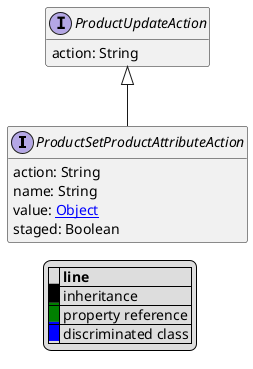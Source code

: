 @startuml

hide empty fields
hide empty methods
legend
|= |= line |
|<back:black>   </back>| inheritance |
|<back:green>   </back>| property reference |
|<back:blue>   </back>| discriminated class |
endlegend
interface ProductSetProductAttributeAction [[ProductSetProductAttributeAction.svg]] extends ProductUpdateAction {
    action: String
    name: String
    value: [[Object.svg Object]]
    staged: Boolean
}
interface ProductUpdateAction [[ProductUpdateAction.svg]]  {
    action: String
}





@enduml
